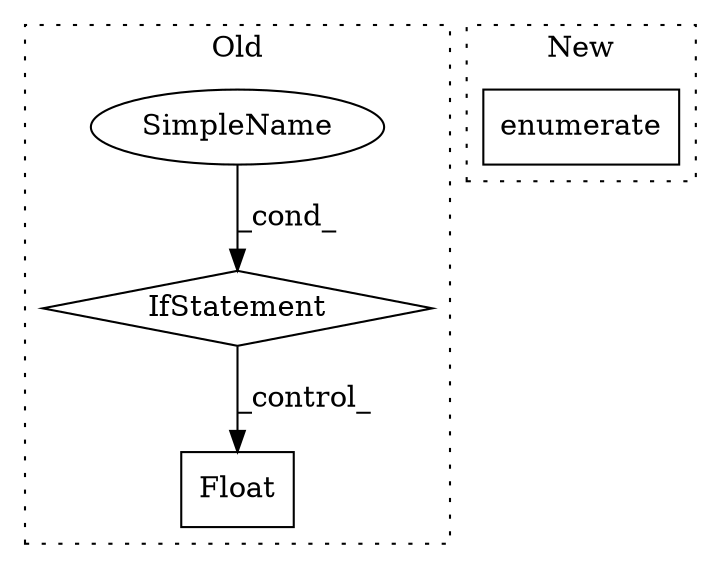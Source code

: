 digraph G {
subgraph cluster0 {
1 [label="Float" a="32" s="9818,9829" l="6,1" shape="box"];
3 [label="IfStatement" a="25" s="9793" l="3" shape="diamond"];
4 [label="SimpleName" a="42" s="" l="" shape="ellipse"];
label = "Old";
style="dotted";
}
subgraph cluster1 {
2 [label="enumerate" a="32" s="11687,11728" l="10,1" shape="box"];
label = "New";
style="dotted";
}
3 -> 1 [label="_control_"];
4 -> 3 [label="_cond_"];
}